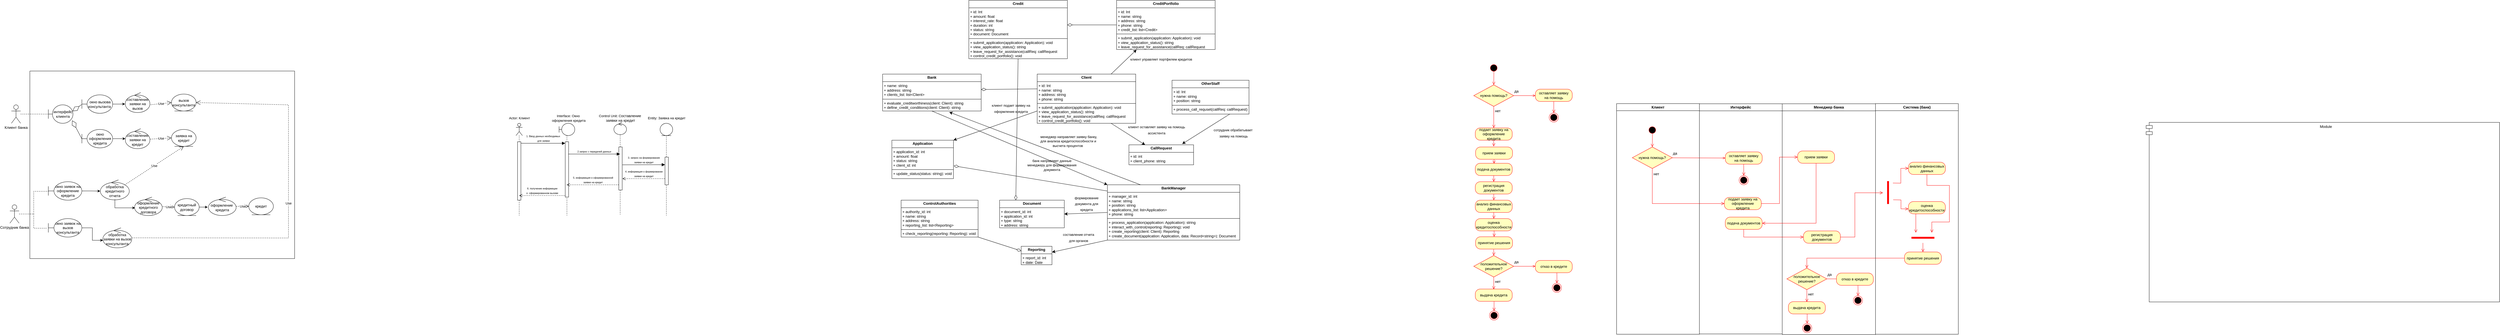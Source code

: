 <mxfile version="24.5.2" type="github">
  <diagram name="Страница — 1" id="e-6qt5zOmuHjVq2N8JB4">
    <mxGraphModel dx="1434" dy="1993" grid="0" gridSize="10" guides="1" tooltips="1" connect="1" arrows="1" fold="1" page="1" pageScale="1" pageWidth="827" pageHeight="1169" math="0" shadow="0">
      <root>
        <mxCell id="0" />
        <mxCell id="1" parent="0" />
        <mxCell id="MA05RyKYBN23lNn1xLHW-2" value="" style="swimlane;startSize=0;" parent="1" vertex="1">
          <mxGeometry x="130" y="90" width="860" height="610" as="geometry" />
        </mxCell>
        <mxCell id="MA05RyKYBN23lNn1xLHW-9" value="интерфейс клиента" style="shape=umlBoundary;whiteSpace=wrap;html=1;" parent="MA05RyKYBN23lNn1xLHW-2" vertex="1">
          <mxGeometry x="60" y="110" width="80" height="60" as="geometry" />
        </mxCell>
        <mxCell id="MA05RyKYBN23lNn1xLHW-12" value="окно оформления кредита" style="shape=umlBoundary;whiteSpace=wrap;html=1;" parent="MA05RyKYBN23lNn1xLHW-2" vertex="1">
          <mxGeometry x="169" y="190" width="100" height="60" as="geometry" />
        </mxCell>
        <mxCell id="MA05RyKYBN23lNn1xLHW-13" value="окно вызова консультанта&amp;nbsp;" style="shape=umlBoundary;whiteSpace=wrap;html=1;" parent="MA05RyKYBN23lNn1xLHW-2" vertex="1">
          <mxGeometry x="169" y="77.5" width="100" height="60" as="geometry" />
        </mxCell>
        <mxCell id="MA05RyKYBN23lNn1xLHW-14" value="составление заявки на вызов" style="ellipse;shape=umlControl;whiteSpace=wrap;html=1;" parent="MA05RyKYBN23lNn1xLHW-2" vertex="1">
          <mxGeometry x="310" y="70" width="80" height="65" as="geometry" />
        </mxCell>
        <mxCell id="MA05RyKYBN23lNn1xLHW-16" value="вызов консультанта" style="ellipse;shape=umlEntity;whiteSpace=wrap;html=1;" parent="MA05RyKYBN23lNn1xLHW-2" vertex="1">
          <mxGeometry x="460" y="75" width="80" height="55" as="geometry" />
        </mxCell>
        <mxCell id="MA05RyKYBN23lNn1xLHW-18" value="составление заявки на кредит" style="ellipse;shape=umlControl;whiteSpace=wrap;html=1;" parent="MA05RyKYBN23lNn1xLHW-2" vertex="1">
          <mxGeometry x="310" y="187.5" width="80" height="65" as="geometry" />
        </mxCell>
        <mxCell id="MA05RyKYBN23lNn1xLHW-19" value="заявка на кредит" style="ellipse;shape=umlEntity;whiteSpace=wrap;html=1;" parent="MA05RyKYBN23lNn1xLHW-2" vertex="1">
          <mxGeometry x="460" y="190" width="80" height="55" as="geometry" />
        </mxCell>
        <mxCell id="MA05RyKYBN23lNn1xLHW-20" value="окно заявок на оформление кредита" style="shape=umlBoundary;whiteSpace=wrap;html=1;" parent="MA05RyKYBN23lNn1xLHW-2" vertex="1">
          <mxGeometry x="60" y="360" width="109" height="60" as="geometry" />
        </mxCell>
        <mxCell id="MA05RyKYBN23lNn1xLHW-21" value="окно заявок на вызов консультанта" style="shape=umlBoundary;whiteSpace=wrap;html=1;" parent="MA05RyKYBN23lNn1xLHW-2" vertex="1">
          <mxGeometry x="60" y="480" width="109" height="60" as="geometry" />
        </mxCell>
        <mxCell id="MA05RyKYBN23lNn1xLHW-23" value="обработка кредитного отчета" style="ellipse;shape=umlControl;whiteSpace=wrap;html=1;" parent="MA05RyKYBN23lNn1xLHW-2" vertex="1">
          <mxGeometry x="229" y="354" width="94" height="65" as="geometry" />
        </mxCell>
        <mxCell id="MA05RyKYBN23lNn1xLHW-24" value="Use" style="endArrow=open;endSize=12;dashed=1;html=1;rounded=0;entryX=0.5;entryY=1;entryDx=0;entryDy=0;exitX=0.839;exitY=0.254;exitDx=0;exitDy=0;exitPerimeter=0;" parent="MA05RyKYBN23lNn1xLHW-2" source="MA05RyKYBN23lNn1xLHW-23" target="MA05RyKYBN23lNn1xLHW-19" edge="1">
          <mxGeometry width="160" relative="1" as="geometry">
            <mxPoint x="180" y="320" as="sourcePoint" />
            <mxPoint x="340" y="320" as="targetPoint" />
          </mxGeometry>
        </mxCell>
        <mxCell id="MA05RyKYBN23lNn1xLHW-25" value="Use" style="endArrow=open;endSize=12;dashed=1;html=1;rounded=0;entryX=0;entryY=0.5;entryDx=0;entryDy=0;exitX=1.017;exitY=0.523;exitDx=0;exitDy=0;exitPerimeter=0;" parent="MA05RyKYBN23lNn1xLHW-2" source="MA05RyKYBN23lNn1xLHW-18" target="MA05RyKYBN23lNn1xLHW-19" edge="1">
          <mxGeometry width="160" relative="1" as="geometry">
            <mxPoint x="318" y="381" as="sourcePoint" />
            <mxPoint x="510" y="255" as="targetPoint" />
          </mxGeometry>
        </mxCell>
        <mxCell id="MA05RyKYBN23lNn1xLHW-26" value="оформление кредитного договора" style="ellipse;shape=umlControl;whiteSpace=wrap;html=1;" parent="MA05RyKYBN23lNn1xLHW-2" vertex="1">
          <mxGeometry x="340" y="410" width="90" height="60" as="geometry" />
        </mxCell>
        <mxCell id="MA05RyKYBN23lNn1xLHW-27" style="edgeStyle=orthogonalEdgeStyle;rounded=0;orthogonalLoop=1;jettySize=auto;html=1;entryX=0.019;entryY=0.583;entryDx=0;entryDy=0;entryPerimeter=0;exitX=0.502;exitY=0.975;exitDx=0;exitDy=0;exitPerimeter=0;" parent="MA05RyKYBN23lNn1xLHW-2" source="MA05RyKYBN23lNn1xLHW-23" target="MA05RyKYBN23lNn1xLHW-26" edge="1">
          <mxGeometry relative="1" as="geometry">
            <Array as="points">
              <mxPoint x="276" y="445" />
            </Array>
          </mxGeometry>
        </mxCell>
        <mxCell id="MA05RyKYBN23lNn1xLHW-28" value="кредитный&lt;div&gt;договор&lt;/div&gt;" style="ellipse;shape=umlEntity;whiteSpace=wrap;html=1;" parent="MA05RyKYBN23lNn1xLHW-2" vertex="1">
          <mxGeometry x="470" y="415" width="80" height="55" as="geometry" />
        </mxCell>
        <mxCell id="MA05RyKYBN23lNn1xLHW-30" value="Use" style="endArrow=open;endSize=12;dashed=1;html=1;rounded=0;entryX=0;entryY=0.5;entryDx=0;entryDy=0;exitX=1.015;exitY=0.514;exitDx=0;exitDy=0;exitPerimeter=0;" parent="MA05RyKYBN23lNn1xLHW-2" source="MA05RyKYBN23lNn1xLHW-26" target="MA05RyKYBN23lNn1xLHW-28" edge="1">
          <mxGeometry width="160" relative="1" as="geometry">
            <mxPoint x="318" y="381" as="sourcePoint" />
            <mxPoint x="510" y="255" as="targetPoint" />
          </mxGeometry>
        </mxCell>
        <mxCell id="MA05RyKYBN23lNn1xLHW-31" value="оформление&amp;nbsp; кредита" style="ellipse;shape=umlControl;whiteSpace=wrap;html=1;" parent="MA05RyKYBN23lNn1xLHW-2" vertex="1">
          <mxGeometry x="580" y="410" width="90" height="60" as="geometry" />
        </mxCell>
        <mxCell id="MA05RyKYBN23lNn1xLHW-32" style="edgeStyle=orthogonalEdgeStyle;rounded=0;orthogonalLoop=1;jettySize=auto;html=1;entryX=-0.027;entryY=0.548;entryDx=0;entryDy=0;entryPerimeter=0;" parent="MA05RyKYBN23lNn1xLHW-2" source="MA05RyKYBN23lNn1xLHW-28" target="MA05RyKYBN23lNn1xLHW-31" edge="1">
          <mxGeometry relative="1" as="geometry" />
        </mxCell>
        <mxCell id="MA05RyKYBN23lNn1xLHW-33" value="кредит" style="ellipse;shape=umlEntity;whiteSpace=wrap;html=1;" parent="MA05RyKYBN23lNn1xLHW-2" vertex="1">
          <mxGeometry x="711" y="412.5" width="80" height="55" as="geometry" />
        </mxCell>
        <mxCell id="MA05RyKYBN23lNn1xLHW-35" value="обработка&lt;div&gt;заявки на вызов консультанта&lt;/div&gt;" style="ellipse;shape=umlControl;whiteSpace=wrap;html=1;" parent="MA05RyKYBN23lNn1xLHW-2" vertex="1">
          <mxGeometry x="237" y="510" width="94" height="65" as="geometry" />
        </mxCell>
        <mxCell id="MA05RyKYBN23lNn1xLHW-36" value="Use" style="endArrow=open;endSize=12;dashed=1;html=1;rounded=0;exitX=1.017;exitY=0.5;exitDx=0;exitDy=0;exitPerimeter=0;entryX=1;entryY=0.5;entryDx=0;entryDy=0;" parent="MA05RyKYBN23lNn1xLHW-2" source="MA05RyKYBN23lNn1xLHW-35" target="MA05RyKYBN23lNn1xLHW-16" edge="1">
          <mxGeometry width="160" relative="1" as="geometry">
            <mxPoint x="318" y="381" as="sourcePoint" />
            <mxPoint x="510" y="255" as="targetPoint" />
            <Array as="points">
              <mxPoint x="840" y="543" />
              <mxPoint x="840" y="110" />
            </Array>
          </mxGeometry>
        </mxCell>
        <mxCell id="MA05RyKYBN23lNn1xLHW-37" value="Use" style="endArrow=open;endSize=12;dashed=1;html=1;rounded=0;entryX=0;entryY=0.5;entryDx=0;entryDy=0;exitX=1.03;exitY=0.609;exitDx=0;exitDy=0;exitPerimeter=0;" parent="MA05RyKYBN23lNn1xLHW-2" source="MA05RyKYBN23lNn1xLHW-14" target="MA05RyKYBN23lNn1xLHW-16" edge="1">
          <mxGeometry width="160" relative="1" as="geometry">
            <mxPoint x="401" y="231" as="sourcePoint" />
            <mxPoint x="470" y="228" as="targetPoint" />
          </mxGeometry>
        </mxCell>
        <mxCell id="MA05RyKYBN23lNn1xLHW-38" style="edgeStyle=orthogonalEdgeStyle;rounded=0;orthogonalLoop=1;jettySize=auto;html=1;entryX=-0.009;entryY=0.574;entryDx=0;entryDy=0;entryPerimeter=0;" parent="MA05RyKYBN23lNn1xLHW-2" source="MA05RyKYBN23lNn1xLHW-13" target="MA05RyKYBN23lNn1xLHW-14" edge="1">
          <mxGeometry relative="1" as="geometry" />
        </mxCell>
        <mxCell id="MA05RyKYBN23lNn1xLHW-39" style="edgeStyle=orthogonalEdgeStyle;rounded=0;orthogonalLoop=1;jettySize=auto;html=1;" parent="MA05RyKYBN23lNn1xLHW-2" source="MA05RyKYBN23lNn1xLHW-12" edge="1">
          <mxGeometry relative="1" as="geometry">
            <mxPoint x="310" y="220" as="targetPoint" />
          </mxGeometry>
        </mxCell>
        <mxCell id="MA05RyKYBN23lNn1xLHW-40" style="edgeStyle=orthogonalEdgeStyle;rounded=0;orthogonalLoop=1;jettySize=auto;html=1;entryX=-0.004;entryY=0.561;entryDx=0;entryDy=0;entryPerimeter=0;" parent="MA05RyKYBN23lNn1xLHW-2" source="MA05RyKYBN23lNn1xLHW-20" target="MA05RyKYBN23lNn1xLHW-23" edge="1">
          <mxGeometry relative="1" as="geometry" />
        </mxCell>
        <mxCell id="MA05RyKYBN23lNn1xLHW-41" style="edgeStyle=orthogonalEdgeStyle;rounded=0;orthogonalLoop=1;jettySize=auto;html=1;entryX=0.006;entryY=0.623;entryDx=0;entryDy=0;entryPerimeter=0;" parent="MA05RyKYBN23lNn1xLHW-2" source="MA05RyKYBN23lNn1xLHW-21" target="MA05RyKYBN23lNn1xLHW-35" edge="1">
          <mxGeometry relative="1" as="geometry" />
        </mxCell>
        <mxCell id="MA05RyKYBN23lNn1xLHW-44" value="" style="endArrow=diamondThin;endFill=0;endSize=24;html=1;rounded=0;entryX=0.987;entryY=0.341;entryDx=0;entryDy=0;entryPerimeter=0;exitX=-0.011;exitY=0.527;exitDx=0;exitDy=0;exitPerimeter=0;" parent="MA05RyKYBN23lNn1xLHW-2" source="MA05RyKYBN23lNn1xLHW-13" target="MA05RyKYBN23lNn1xLHW-9" edge="1">
          <mxGeometry width="160" relative="1" as="geometry">
            <mxPoint x="220" y="280" as="sourcePoint" />
            <mxPoint x="380" y="280" as="targetPoint" />
          </mxGeometry>
        </mxCell>
        <mxCell id="MA05RyKYBN23lNn1xLHW-45" value="" style="endArrow=diamondThin;endFill=0;endSize=24;html=1;rounded=0;entryX=0.969;entryY=0.847;entryDx=0;entryDy=0;entryPerimeter=0;exitX=-0.004;exitY=0.502;exitDx=0;exitDy=0;exitPerimeter=0;" parent="MA05RyKYBN23lNn1xLHW-2" source="MA05RyKYBN23lNn1xLHW-12" target="MA05RyKYBN23lNn1xLHW-9" edge="1">
          <mxGeometry width="160" relative="1" as="geometry">
            <mxPoint x="220" y="280" as="sourcePoint" />
            <mxPoint x="380" y="280" as="targetPoint" />
          </mxGeometry>
        </mxCell>
        <mxCell id="MA05RyKYBN23lNn1xLHW-3" value="Клиент банка" style="shape=umlActor;verticalLabelPosition=bottom;verticalAlign=top;html=1;outlineConnect=0;" parent="1" vertex="1">
          <mxGeometry x="70" y="200" width="30" height="60" as="geometry" />
        </mxCell>
        <mxCell id="MA05RyKYBN23lNn1xLHW-4" value="Сотрудник банка" style="shape=umlActor;verticalLabelPosition=bottom;verticalAlign=top;html=1;outlineConnect=0;" parent="1" vertex="1">
          <mxGeometry x="65" y="525" width="30" height="60" as="geometry" />
        </mxCell>
        <mxCell id="MA05RyKYBN23lNn1xLHW-11" style="edgeStyle=orthogonalEdgeStyle;rounded=0;orthogonalLoop=1;jettySize=auto;html=1;entryX=0.03;entryY=0.502;entryDx=0;entryDy=0;entryPerimeter=0;dashed=1;endArrow=none;endFill=0;" parent="1" source="MA05RyKYBN23lNn1xLHW-3" target="MA05RyKYBN23lNn1xLHW-9" edge="1">
          <mxGeometry relative="1" as="geometry" />
        </mxCell>
        <mxCell id="MA05RyKYBN23lNn1xLHW-34" value="Use" style="endArrow=open;endSize=12;dashed=1;html=1;rounded=0;entryX=0;entryY=0.5;entryDx=0;entryDy=0;" parent="1" target="MA05RyKYBN23lNn1xLHW-33" edge="1">
          <mxGeometry width="160" relative="1" as="geometry">
            <mxPoint x="800" y="530" as="sourcePoint" />
            <mxPoint x="610" y="543" as="targetPoint" />
          </mxGeometry>
        </mxCell>
        <mxCell id="MA05RyKYBN23lNn1xLHW-43" style="edgeStyle=orthogonalEdgeStyle;rounded=0;orthogonalLoop=1;jettySize=auto;html=1;entryX=-0.029;entryY=0.52;entryDx=0;entryDy=0;entryPerimeter=0;dashed=1;endArrow=none;endFill=0;" parent="1" source="MA05RyKYBN23lNn1xLHW-4" target="MA05RyKYBN23lNn1xLHW-21" edge="1">
          <mxGeometry relative="1" as="geometry">
            <mxPoint x="108" y="550" as="sourcePoint" />
            <mxPoint x="200" y="550" as="targetPoint" />
          </mxGeometry>
        </mxCell>
        <mxCell id="MA05RyKYBN23lNn1xLHW-42" style="edgeStyle=orthogonalEdgeStyle;rounded=0;orthogonalLoop=1;jettySize=auto;html=1;entryX=0.009;entryY=0.52;entryDx=0;entryDy=0;entryPerimeter=0;dashed=1;endArrow=none;endFill=0;" parent="1" source="MA05RyKYBN23lNn1xLHW-4" target="MA05RyKYBN23lNn1xLHW-20" edge="1">
          <mxGeometry relative="1" as="geometry">
            <mxPoint x="98" y="540" as="sourcePoint" />
            <mxPoint x="190" y="540" as="targetPoint" />
          </mxGeometry>
        </mxCell>
        <mxCell id="S6wP4L2hM6dd7UkBIjbo-1" value="" style="shape=umlLifeline;perimeter=lifelinePerimeter;whiteSpace=wrap;html=1;container=1;dropTarget=0;collapsible=0;recursiveResize=0;outlineConnect=0;portConstraint=eastwest;newEdgeStyle={&quot;curved&quot;:0,&quot;rounded&quot;:0};participant=umlActor;" vertex="1" parent="1">
          <mxGeometry x="1709" y="260" width="21" height="300" as="geometry" />
        </mxCell>
        <mxCell id="S6wP4L2hM6dd7UkBIjbo-20" value="" style="html=1;points=[[0,0,0,0,5],[0,1,0,0,-5],[1,0,0,0,5],[1,1,0,0,-5]];perimeter=orthogonalPerimeter;outlineConnect=0;targetShapes=umlLifeline;portConstraint=eastwest;newEdgeStyle={&quot;curved&quot;:0,&quot;rounded&quot;:0};" vertex="1" parent="S6wP4L2hM6dd7UkBIjbo-1">
          <mxGeometry x="5" y="60" width="11" height="190" as="geometry" />
        </mxCell>
        <mxCell id="S6wP4L2hM6dd7UkBIjbo-4" value="" style="shape=umlLifeline;perimeter=lifelinePerimeter;whiteSpace=wrap;html=1;container=1;dropTarget=0;collapsible=0;recursiveResize=0;outlineConnect=0;portConstraint=eastwest;newEdgeStyle={&quot;curved&quot;:0,&quot;rounded&quot;:0};participant=umlBoundary;" vertex="1" parent="1">
          <mxGeometry x="1849" y="260" width="51" height="300" as="geometry" />
        </mxCell>
        <mxCell id="S6wP4L2hM6dd7UkBIjbo-17" value="" style="html=1;points=[[0,0,0,0,5],[0,1,0,0,-5],[1,0,0,0,5],[1,1,0,0,-5]];perimeter=orthogonalPerimeter;outlineConnect=0;targetShapes=umlLifeline;portConstraint=eastwest;newEdgeStyle={&quot;curved&quot;:0,&quot;rounded&quot;:0};" vertex="1" parent="S6wP4L2hM6dd7UkBIjbo-4">
          <mxGeometry x="20" y="60" width="11" height="180" as="geometry" />
        </mxCell>
        <mxCell id="S6wP4L2hM6dd7UkBIjbo-6" value="&lt;span style=&quot;font-weight: normal;&quot;&gt;&lt;font style=&quot;font-size: 11px;&quot;&gt;Interface: Окно&amp;nbsp;&lt;/font&gt;&lt;/span&gt;&lt;div&gt;&lt;span style=&quot;font-weight: normal;&quot;&gt;&lt;font style=&quot;font-size: 11px;&quot;&gt;оформления кредита&lt;/font&gt;&lt;/span&gt;&lt;/div&gt;" style="text;align=center;fontStyle=1;verticalAlign=middle;spacingLeft=3;spacingRight=3;strokeColor=none;rotatable=0;points=[[0,0.5],[1,0.5]];portConstraint=eastwest;html=1;" vertex="1" parent="1">
          <mxGeometry x="1839" y="230" width="81" height="26" as="geometry" />
        </mxCell>
        <mxCell id="S6wP4L2hM6dd7UkBIjbo-7" value="&lt;span style=&quot;font-size: 11px; font-weight: 400;&quot;&gt;Actor: Клиент&lt;/span&gt;" style="text;align=center;fontStyle=1;verticalAlign=middle;spacingLeft=3;spacingRight=3;strokeColor=none;rotatable=0;points=[[0,0.5],[1,0.5]];portConstraint=eastwest;html=1;" vertex="1" parent="1">
          <mxGeometry x="1679" y="230" width="81" height="26" as="geometry" />
        </mxCell>
        <mxCell id="S6wP4L2hM6dd7UkBIjbo-10" value="&lt;span style=&quot;font-weight: normal;&quot;&gt;&lt;font style=&quot;font-size: 11px;&quot;&gt;Control Unit: C&lt;/font&gt;&lt;/span&gt;&lt;span style=&quot;font-weight: 400; text-wrap: wrap;&quot;&gt;оставление&amp;nbsp;&lt;/span&gt;&lt;div&gt;&lt;span style=&quot;font-weight: 400; text-wrap: wrap;&quot;&gt;заявки на кредит&lt;/span&gt;&lt;/div&gt;" style="text;align=center;fontStyle=1;verticalAlign=middle;spacingLeft=3;spacingRight=3;strokeColor=none;rotatable=0;points=[[0,0.5],[1,0.5]];portConstraint=eastwest;html=1;" vertex="1" parent="1">
          <mxGeometry x="2007" y="230" width="81" height="26" as="geometry" />
        </mxCell>
        <mxCell id="S6wP4L2hM6dd7UkBIjbo-11" value="" style="shape=umlLifeline;perimeter=lifelinePerimeter;whiteSpace=wrap;html=1;container=1;dropTarget=0;collapsible=0;recursiveResize=0;outlineConnect=0;portConstraint=eastwest;newEdgeStyle={&quot;curved&quot;:0,&quot;rounded&quot;:0};participant=umlControl;" vertex="1" parent="1">
          <mxGeometry x="2027" y="257" width="41" height="300" as="geometry" />
        </mxCell>
        <mxCell id="S6wP4L2hM6dd7UkBIjbo-26" value="" style="html=1;points=[[0,0,0,0,5],[0,1,0,0,-5],[1,0,0,0,5],[1,1,0,0,-5]];perimeter=orthogonalPerimeter;outlineConnect=0;targetShapes=umlLifeline;portConstraint=eastwest;newEdgeStyle={&quot;curved&quot;:0,&quot;rounded&quot;:0};" vertex="1" parent="S6wP4L2hM6dd7UkBIjbo-11">
          <mxGeometry x="16" y="80" width="11" height="140" as="geometry" />
        </mxCell>
        <mxCell id="S6wP4L2hM6dd7UkBIjbo-14" value="&lt;span style=&quot;font-weight: normal;&quot;&gt;&lt;font style=&quot;font-size: 11px;&quot;&gt;Entity: Заявка на кредит&lt;/font&gt;&lt;/span&gt;" style="text;align=center;fontStyle=1;verticalAlign=middle;spacingLeft=3;spacingRight=3;strokeColor=none;rotatable=0;points=[[0,0.5],[1,0.5]];portConstraint=eastwest;html=1;" vertex="1" parent="1">
          <mxGeometry x="2157" y="230" width="81" height="26" as="geometry" />
        </mxCell>
        <mxCell id="S6wP4L2hM6dd7UkBIjbo-16" value="" style="shape=umlLifeline;perimeter=lifelinePerimeter;whiteSpace=wrap;html=1;container=1;dropTarget=0;collapsible=0;recursiveResize=0;outlineConnect=0;portConstraint=eastwest;newEdgeStyle={&quot;curved&quot;:0,&quot;rounded&quot;:0};participant=umlEntity;" vertex="1" parent="1">
          <mxGeometry x="2177" y="260" width="41" height="300" as="geometry" />
        </mxCell>
        <mxCell id="S6wP4L2hM6dd7UkBIjbo-29" value="" style="html=1;points=[[0,0,0,0,5],[0,1,0,0,-5],[1,0,0,0,5],[1,1,0,0,-5]];perimeter=orthogonalPerimeter;outlineConnect=0;targetShapes=umlLifeline;portConstraint=eastwest;newEdgeStyle={&quot;curved&quot;:0,&quot;rounded&quot;:0};" vertex="1" parent="S6wP4L2hM6dd7UkBIjbo-16">
          <mxGeometry x="16" y="110" width="11" height="90" as="geometry" />
        </mxCell>
        <mxCell id="S6wP4L2hM6dd7UkBIjbo-18" value="&lt;font style=&quot;font-size: 8px;&quot;&gt;1. Ввод данных необходимых&lt;/font&gt;&lt;div&gt;&lt;font style=&quot;font-size: 8px;&quot;&gt;&amp;nbsp;для заявки&lt;/font&gt;&lt;/div&gt;" style="html=1;verticalAlign=bottom;endArrow=block;curved=0;rounded=0;entryX=0;entryY=0;entryDx=0;entryDy=5;fontSize=12;startSize=8;endSize=8;exitX=1;exitY=0;exitDx=0;exitDy=5;exitPerimeter=0;" edge="1" target="S6wP4L2hM6dd7UkBIjbo-17" parent="1" source="S6wP4L2hM6dd7UkBIjbo-20">
          <mxGeometry relative="1" as="geometry">
            <mxPoint x="1745" y="325" as="sourcePoint" />
          </mxGeometry>
        </mxCell>
        <mxCell id="S6wP4L2hM6dd7UkBIjbo-19" value="&lt;font style=&quot;font-size: 8px;&quot;&gt;6. получение информации&lt;/font&gt;&lt;div&gt;&lt;font style=&quot;font-size: 8px;&quot;&gt;о&amp;nbsp; сформированном&amp;nbsp;&lt;/font&gt;&lt;span style=&quot;font-size: 8px;&quot;&gt;вызове&lt;/span&gt;&lt;/div&gt;" style="html=1;verticalAlign=bottom;endArrow=open;dashed=1;endSize=8;curved=0;rounded=0;exitX=0;exitY=1;exitDx=0;exitDy=-5;fontSize=12;" edge="1" source="S6wP4L2hM6dd7UkBIjbo-17" parent="1" target="S6wP4L2hM6dd7UkBIjbo-1">
          <mxGeometry relative="1" as="geometry">
            <mxPoint x="1745" y="395" as="targetPoint" />
          </mxGeometry>
        </mxCell>
        <mxCell id="S6wP4L2hM6dd7UkBIjbo-27" value="&lt;font style=&quot;font-size: 8px;&quot;&gt;2.запрос с передачей данных&lt;/font&gt;" style="html=1;verticalAlign=bottom;endArrow=block;curved=0;rounded=0;fontSize=12;startSize=8;endSize=8;" edge="1" parent="1" target="S6wP4L2hM6dd7UkBIjbo-11">
          <mxGeometry relative="1" as="geometry">
            <mxPoint x="1879" y="360" as="sourcePoint" />
            <mxPoint x="1998.5" y="360" as="targetPoint" />
          </mxGeometry>
        </mxCell>
        <mxCell id="S6wP4L2hM6dd7UkBIjbo-28" value="&lt;font style=&quot;font-size: 8px;&quot;&gt;5. информация о сформированной&lt;/font&gt;&lt;div&gt;&lt;font style=&quot;font-size: 8px;&quot;&gt;заявке на кредит&lt;/font&gt;&lt;/div&gt;" style="html=1;verticalAlign=bottom;endArrow=open;dashed=1;endSize=8;curved=0;rounded=0;exitX=0;exitY=1;exitDx=0;exitDy=-5;fontSize=12;" edge="1" parent="1">
          <mxGeometry relative="1" as="geometry">
            <mxPoint x="1873.786" y="460" as="targetPoint" />
            <mxPoint x="2043.0" y="460" as="sourcePoint" />
          </mxGeometry>
        </mxCell>
        <mxCell id="S6wP4L2hM6dd7UkBIjbo-30" value="&lt;font style=&quot;font-size: 8px;&quot;&gt;3. запрос на формирование&lt;/font&gt;&lt;div&gt;&lt;font style=&quot;font-size: 8px;&quot;&gt;заявки на кредит&lt;/font&gt;&lt;/div&gt;" style="html=1;verticalAlign=bottom;endArrow=block;curved=0;rounded=0;fontSize=12;startSize=8;endSize=8;" edge="1" parent="1">
          <mxGeometry relative="1" as="geometry">
            <mxPoint x="2055" y="395" as="sourcePoint" />
            <mxPoint x="2193.0" y="394.64" as="targetPoint" />
          </mxGeometry>
        </mxCell>
        <mxCell id="S6wP4L2hM6dd7UkBIjbo-31" value="&lt;font style=&quot;font-size: 8px;&quot;&gt;4. информация о формировании&lt;/font&gt;&lt;div&gt;&lt;span style=&quot;font-size: 8px;&quot;&gt;заявки на кредит&lt;/span&gt;&lt;/div&gt;" style="html=1;verticalAlign=bottom;endArrow=open;dashed=1;endSize=8;curved=0;rounded=0;exitX=0;exitY=1;exitDx=0;exitDy=-5;fontSize=12;" edge="1" parent="1">
          <mxGeometry relative="1" as="geometry">
            <mxPoint x="2055" y="440" as="targetPoint" />
            <mxPoint x="2193.0" y="440" as="sourcePoint" />
          </mxGeometry>
        </mxCell>
        <mxCell id="S6wP4L2hM6dd7UkBIjbo-50" style="edgeStyle=none;curved=1;rounded=0;orthogonalLoop=1;jettySize=auto;html=1;exitX=0.75;exitY=1;exitDx=0;exitDy=0;entryX=0.25;entryY=0;entryDx=0;entryDy=0;fontSize=12;startSize=8;endSize=8;" edge="1" parent="1" source="S6wP4L2hM6dd7UkBIjbo-33" target="S6wP4L2hM6dd7UkBIjbo-41">
          <mxGeometry relative="1" as="geometry" />
        </mxCell>
        <mxCell id="S6wP4L2hM6dd7UkBIjbo-58" style="edgeStyle=none;curved=1;rounded=0;orthogonalLoop=1;jettySize=auto;html=1;exitX=0;exitY=0.75;exitDx=0;exitDy=0;entryX=1;entryY=0;entryDx=0;entryDy=0;fontSize=12;startSize=8;endSize=8;" edge="1" parent="1" source="S6wP4L2hM6dd7UkBIjbo-33" target="S6wP4L2hM6dd7UkBIjbo-34">
          <mxGeometry relative="1" as="geometry" />
        </mxCell>
        <mxCell id="S6wP4L2hM6dd7UkBIjbo-33" value="&lt;p style=&quot;margin:0px;margin-top:4px;text-align:center;&quot;&gt;&lt;b&gt;Client&lt;/b&gt;&lt;/p&gt;&lt;hr size=&quot;1&quot; style=&quot;border-style:solid;&quot;&gt;&lt;p style=&quot;margin:0px;margin-left:4px;&quot;&gt;+ id: Int&lt;/p&gt;&lt;p style=&quot;margin:0px;margin-left:4px;&quot;&gt;+ name: string&lt;/p&gt;&lt;p style=&quot;margin:0px;margin-left:4px;&quot;&gt;+ address: string&lt;/p&gt;&lt;p style=&quot;margin:0px;margin-left:4px;&quot;&gt;+ phone: string&lt;/p&gt;&lt;hr size=&quot;1&quot; style=&quot;border-style:solid;&quot;&gt;&lt;p style=&quot;margin:0px;margin-left:4px;&quot;&gt;+ submit_application(application: Application): void&lt;/p&gt;&lt;p style=&quot;margin:0px;margin-left:4px;&quot;&gt;+&amp;nbsp;view_application_status(): string&lt;/p&gt;&lt;p style=&quot;margin:0px;margin-left:4px;&quot;&gt;+&amp;nbsp;leave_request_for_assistance(callReq: callRequest&lt;/p&gt;&lt;p style=&quot;margin:0px;margin-left:4px;&quot;&gt;+&amp;nbsp;control_credit_portfolio(): void&lt;/p&gt;" style="verticalAlign=top;align=left;overflow=fill;html=1;whiteSpace=wrap;" vertex="1" parent="1">
          <mxGeometry x="3402" y="100" width="320" height="160" as="geometry" />
        </mxCell>
        <mxCell id="S6wP4L2hM6dd7UkBIjbo-34" value="&lt;p style=&quot;margin:0px;margin-top:4px;text-align:center;&quot;&gt;&lt;b&gt;Application&lt;/b&gt;&lt;/p&gt;&lt;hr size=&quot;1&quot; style=&quot;border-style:solid;&quot;&gt;&lt;p style=&quot;margin:0px;margin-left:4px;&quot;&gt;+ application_id: int&lt;/p&gt;&lt;p style=&quot;margin:0px;margin-left:4px;&quot;&gt;+ amount: float&lt;/p&gt;&lt;p style=&quot;margin:0px;margin-left:4px;&quot;&gt;+ status: string&lt;/p&gt;&lt;p style=&quot;margin:0px;margin-left:4px;&quot;&gt;+ client_id: int&lt;/p&gt;&lt;hr size=&quot;1&quot; style=&quot;border-style:solid;&quot;&gt;&lt;p style=&quot;margin:0px;margin-left:4px;&quot;&gt;&lt;span style=&quot;background-color: initial;&quot;&gt;+&amp;nbsp;update_status(status: string): void&lt;/span&gt;&lt;br&gt;&lt;/p&gt;" style="verticalAlign=top;align=left;overflow=fill;html=1;whiteSpace=wrap;" vertex="1" parent="1">
          <mxGeometry x="2930" y="315" width="200" height="125" as="geometry" />
        </mxCell>
        <mxCell id="S6wP4L2hM6dd7UkBIjbo-63" style="edgeStyle=none;curved=1;rounded=0;orthogonalLoop=1;jettySize=auto;html=1;exitX=0;exitY=0.5;exitDx=0;exitDy=0;entryX=1;entryY=0.5;entryDx=0;entryDy=0;fontSize=12;startSize=8;endSize=8;" edge="1" parent="1" source="S6wP4L2hM6dd7UkBIjbo-35" target="S6wP4L2hM6dd7UkBIjbo-45">
          <mxGeometry relative="1" as="geometry" />
        </mxCell>
        <mxCell id="S6wP4L2hM6dd7UkBIjbo-70" style="edgeStyle=none;curved=1;rounded=0;orthogonalLoop=1;jettySize=auto;html=1;exitX=0;exitY=1;exitDx=0;exitDy=0;fontSize=12;startSize=8;endSize=8;" edge="1" parent="1" source="S6wP4L2hM6dd7UkBIjbo-35" target="S6wP4L2hM6dd7UkBIjbo-42">
          <mxGeometry relative="1" as="geometry" />
        </mxCell>
        <mxCell id="S6wP4L2hM6dd7UkBIjbo-35" value="&lt;p style=&quot;margin:0px;margin-top:4px;text-align:center;&quot;&gt;&lt;b&gt;BankManager&lt;/b&gt;&lt;/p&gt;&lt;hr size=&quot;1&quot; style=&quot;border-style:solid;&quot;&gt;&lt;p style=&quot;margin:0px;margin-left:4px;&quot;&gt;+ manager_id: int&lt;/p&gt;&lt;p style=&quot;margin:0px;margin-left:4px;&quot;&gt;+ name: string&lt;/p&gt;&lt;p style=&quot;margin:0px;margin-left:4px;&quot;&gt;+ position: string&lt;/p&gt;&lt;p style=&quot;margin:0px;margin-left:4px;&quot;&gt;+ applications_list: list&amp;lt;Application&amp;gt;&lt;/p&gt;&lt;p style=&quot;margin:0px;margin-left:4px;&quot;&gt;+ phone: string&lt;/p&gt;&lt;hr size=&quot;1&quot; style=&quot;border-style:solid;&quot;&gt;&lt;p style=&quot;margin:0px;margin-left:4px;&quot;&gt;+ process_application(application: Application): string&lt;/p&gt;&lt;p style=&quot;margin:0px;margin-left:4px;&quot;&gt;+&amp;nbsp;interact_with_control(reporting: Reporting): void&lt;/p&gt;&lt;p style=&quot;margin:0px;margin-left:4px;&quot;&gt;+ create_reporting(client: Client): Reporting&lt;/p&gt;&lt;p style=&quot;margin:0px;margin-left:4px;&quot;&gt;+ create_document(application: Application, data: Record&amp;lt;string&amp;gt;): Document&lt;/p&gt;" style="verticalAlign=top;align=left;overflow=fill;html=1;whiteSpace=wrap;" vertex="1" parent="1">
          <mxGeometry x="3630" y="460" width="430" height="180" as="geometry" />
        </mxCell>
        <mxCell id="S6wP4L2hM6dd7UkBIjbo-37" value="&lt;p style=&quot;margin:0px;margin-top:4px;text-align:center;&quot;&gt;&lt;b&gt;ControlAuthorities&lt;/b&gt;&lt;/p&gt;&lt;hr size=&quot;1&quot; style=&quot;border-style:solid;&quot;&gt;&lt;p style=&quot;margin:0px;margin-left:4px;&quot;&gt;+ authority_id: int&lt;/p&gt;&lt;p style=&quot;margin:0px;margin-left:4px;&quot;&gt;+ name: string&lt;/p&gt;&lt;p style=&quot;margin:0px;margin-left:4px;&quot;&gt;+&amp;nbsp;&lt;span style=&quot;background-color: initial;&quot;&gt;address: string&lt;/span&gt;&lt;/p&gt;&lt;p style=&quot;margin:0px;margin-left:4px;&quot;&gt;+ reporting_list: list&amp;lt;Reporting&amp;gt;&lt;/p&gt;&lt;hr size=&quot;1&quot; style=&quot;border-style:solid;&quot;&gt;&lt;p style=&quot;margin:0px;margin-left:4px;&quot;&gt;+ check_reporting(reporting: Reporting): void&lt;/p&gt;&lt;p style=&quot;margin:0px;margin-left:4px;&quot;&gt;&lt;br&gt;&lt;/p&gt;" style="verticalAlign=top;align=left;overflow=fill;html=1;whiteSpace=wrap;" vertex="1" parent="1">
          <mxGeometry x="2960" y="510" width="250" height="120" as="geometry" />
        </mxCell>
        <mxCell id="S6wP4L2hM6dd7UkBIjbo-68" style="edgeStyle=none;curved=1;rounded=0;orthogonalLoop=1;jettySize=auto;html=1;exitX=0.5;exitY=1;exitDx=0;exitDy=0;entryX=0;entryY=0;entryDx=0;entryDy=0;fontSize=12;startSize=8;endSize=8;" edge="1" parent="1" source="S6wP4L2hM6dd7UkBIjbo-39" target="S6wP4L2hM6dd7UkBIjbo-35">
          <mxGeometry relative="1" as="geometry" />
        </mxCell>
        <mxCell id="S6wP4L2hM6dd7UkBIjbo-39" value="&lt;p style=&quot;margin:0px;margin-top:4px;text-align:center;&quot;&gt;&lt;b&gt;Bank&lt;/b&gt;&lt;/p&gt;&lt;hr size=&quot;1&quot; style=&quot;border-style:solid;&quot;&gt;&lt;p style=&quot;margin:0px;margin-left:4px;&quot;&gt;+ name: string&lt;/p&gt;&lt;p style=&quot;margin:0px;margin-left:4px;&quot;&gt;+ address: string&lt;/p&gt;&lt;p style=&quot;margin:0px;margin-left:4px;&quot;&gt;+ clients_list: list&amp;lt;Client&amp;gt;&lt;/p&gt;&lt;hr size=&quot;1&quot; style=&quot;border-style:solid;&quot;&gt;&lt;p style=&quot;margin:0px;margin-left:4px;&quot;&gt;+ evaluate_creditworthiness(client: Client): string&lt;/p&gt;&lt;p style=&quot;margin:0px;margin-left:4px;&quot;&gt;+ define_credit_conditions(client: Client): string&lt;/p&gt;" style="verticalAlign=top;align=left;overflow=fill;html=1;whiteSpace=wrap;" vertex="1" parent="1">
          <mxGeometry x="2900" y="100" width="320" height="120" as="geometry" />
        </mxCell>
        <mxCell id="S6wP4L2hM6dd7UkBIjbo-41" value="&lt;p style=&quot;margin:0px;margin-top:4px;text-align:center;&quot;&gt;&lt;b&gt;CallRequest&lt;/b&gt;&lt;/p&gt;&lt;hr size=&quot;1&quot; style=&quot;border-style:solid;&quot;&gt;&lt;p style=&quot;margin:0px;margin-left:4px;&quot;&gt;+ id: int&lt;/p&gt;&lt;p style=&quot;margin:0px;margin-left:4px;&quot;&gt;+ client_phone: string&lt;/p&gt;" style="verticalAlign=top;align=left;overflow=fill;html=1;whiteSpace=wrap;" vertex="1" parent="1">
          <mxGeometry x="3700" y="330" width="210" height="65" as="geometry" />
        </mxCell>
        <mxCell id="S6wP4L2hM6dd7UkBIjbo-42" value="&lt;p style=&quot;margin:0px;margin-top:4px;text-align:center;&quot;&gt;&lt;b&gt;Reporting&lt;/b&gt;&lt;/p&gt;&lt;hr size=&quot;1&quot; style=&quot;border-style:solid;&quot;&gt;&lt;p style=&quot;margin:0px;margin-left:4px;&quot;&gt;+ report_id: int&lt;/p&gt;&lt;p style=&quot;margin:0px;margin-left:4px;&quot;&gt;+ date: Date&lt;/p&gt;&lt;p style=&quot;margin:0px;margin-left:4px;&quot;&gt;&lt;br&gt;&lt;/p&gt;&lt;p style=&quot;margin:0px;margin-left:4px;&quot;&gt;&lt;br&gt;&lt;/p&gt;" style="verticalAlign=top;align=left;overflow=fill;html=1;whiteSpace=wrap;" vertex="1" parent="1">
          <mxGeometry x="3350" y="660" width="100" height="60" as="geometry" />
        </mxCell>
        <mxCell id="S6wP4L2hM6dd7UkBIjbo-45" value="&lt;p style=&quot;margin:0px;margin-top:4px;text-align:center;&quot;&gt;&lt;b&gt;Document&lt;/b&gt;&lt;/p&gt;&lt;hr size=&quot;1&quot; style=&quot;border-style:solid;&quot;&gt;&lt;p style=&quot;margin:0px;margin-left:4px;&quot;&gt;+ document_id: int&lt;/p&gt;&lt;p style=&quot;margin:0px;margin-left:4px;&quot;&gt;+ application_id: int&lt;/p&gt;&lt;p style=&quot;margin:0px;margin-left:4px;&quot;&gt;+ type: string&lt;/p&gt;&lt;p style=&quot;margin:0px;margin-left:4px;&quot;&gt;+&amp;nbsp;&lt;span style=&quot;background-color: initial;&quot;&gt;address: string&lt;/span&gt;&lt;/p&gt;&lt;p style=&quot;margin:0px;margin-left:4px;&quot;&gt;&lt;br&gt;&lt;/p&gt;&lt;p style=&quot;margin:0px;margin-left:4px;&quot;&gt;&lt;br&gt;&lt;/p&gt;" style="verticalAlign=top;align=left;overflow=fill;html=1;whiteSpace=wrap;" vertex="1" parent="1">
          <mxGeometry x="3280" y="510" width="210" height="90" as="geometry" />
        </mxCell>
        <mxCell id="S6wP4L2hM6dd7UkBIjbo-46" value="&lt;p style=&quot;margin:0px;margin-top:4px;text-align:center;&quot;&gt;&lt;b&gt;OtherStaff&lt;/b&gt;&lt;/p&gt;&lt;hr size=&quot;1&quot; style=&quot;border-style:solid;&quot;&gt;&lt;p style=&quot;margin:0px;margin-left:4px;&quot;&gt;+ id: Int&lt;/p&gt;&lt;p style=&quot;margin:0px;margin-left:4px;&quot;&gt;+ name: string&lt;/p&gt;&lt;p style=&quot;margin:0px;margin-left:4px;&quot;&gt;+ position: string&lt;/p&gt;&lt;hr size=&quot;1&quot; style=&quot;border-style:solid;&quot;&gt;&lt;p style=&quot;margin:0px;margin-left:4px;&quot;&gt;&lt;span style=&quot;background-color: initial;&quot;&gt;+&amp;nbsp;process_call_requset(callReq: callRequest)&lt;/span&gt;&lt;br&gt;&lt;/p&gt;" style="verticalAlign=top;align=left;overflow=fill;html=1;whiteSpace=wrap;" vertex="1" parent="1">
          <mxGeometry x="3840" y="120" width="250" height="110" as="geometry" />
        </mxCell>
        <mxCell id="S6wP4L2hM6dd7UkBIjbo-47" value="&lt;p style=&quot;margin:0px;margin-top:4px;text-align:center;&quot;&gt;&lt;b&gt;CreditPortfolio&lt;/b&gt;&lt;br&gt;&lt;/p&gt;&lt;hr size=&quot;1&quot; style=&quot;border-style:solid;&quot;&gt;&lt;p style=&quot;margin:0px;margin-left:4px;&quot;&gt;+ id: Int&lt;/p&gt;&lt;p style=&quot;margin:0px;margin-left:4px;&quot;&gt;+ name: string&lt;/p&gt;&lt;p style=&quot;margin:0px;margin-left:4px;&quot;&gt;+ address: string&lt;/p&gt;&lt;p style=&quot;margin:0px;margin-left:4px;&quot;&gt;+ phone: string&lt;/p&gt;&lt;p style=&quot;margin:0px;margin-left:4px;&quot;&gt;+ credit_list: list&amp;lt;Credit&amp;gt;&lt;/p&gt;&lt;hr size=&quot;1&quot; style=&quot;border-style:solid;&quot;&gt;&lt;p style=&quot;margin:0px;margin-left:4px;&quot;&gt;+ submit_application(application: Application): void&lt;/p&gt;&lt;p style=&quot;margin:0px;margin-left:4px;&quot;&gt;+&amp;nbsp;view_application_status(): string&lt;/p&gt;&lt;p style=&quot;margin:0px;margin-left:4px;&quot;&gt;+&amp;nbsp;leave_request_for_assistance(callReq: callRequest&lt;/p&gt;" style="verticalAlign=top;align=left;overflow=fill;html=1;whiteSpace=wrap;" vertex="1" parent="1">
          <mxGeometry x="3660" y="-140" width="320" height="160" as="geometry" />
        </mxCell>
        <mxCell id="S6wP4L2hM6dd7UkBIjbo-48" style="edgeStyle=none;curved=1;rounded=0;orthogonalLoop=1;jettySize=auto;html=1;exitX=0.75;exitY=0;exitDx=0;exitDy=0;entryX=0.202;entryY=1.005;entryDx=0;entryDy=0;entryPerimeter=0;fontSize=12;startSize=8;endSize=8;" edge="1" parent="1" source="S6wP4L2hM6dd7UkBIjbo-33" target="S6wP4L2hM6dd7UkBIjbo-47">
          <mxGeometry relative="1" as="geometry" />
        </mxCell>
        <mxCell id="S6wP4L2hM6dd7UkBIjbo-49" value="&lt;span style=&quot;font-size: 11px;&quot;&gt;клиент управляет портфелем кредитов&lt;/span&gt;" style="text;html=1;align=center;verticalAlign=middle;whiteSpace=wrap;rounded=0;fontSize=16;" vertex="1" parent="1">
          <mxGeometry x="3695" y="40" width="220" height="20" as="geometry" />
        </mxCell>
        <mxCell id="S6wP4L2hM6dd7UkBIjbo-51" value="&lt;span style=&quot;font-size: 11px;&quot;&gt;клиент оставляет заявку на помощь ассистента&lt;/span&gt;" style="text;html=1;align=center;verticalAlign=middle;whiteSpace=wrap;rounded=0;fontSize=16;" vertex="1" parent="1">
          <mxGeometry x="3680" y="270" width="220" height="20" as="geometry" />
        </mxCell>
        <mxCell id="S6wP4L2hM6dd7UkBIjbo-52" style="edgeStyle=none;curved=1;rounded=0;orthogonalLoop=1;jettySize=auto;html=1;exitX=0.75;exitY=1;exitDx=0;exitDy=0;entryX=0.824;entryY=-0.045;entryDx=0;entryDy=0;entryPerimeter=0;fontSize=12;startSize=8;endSize=8;" edge="1" parent="1" source="S6wP4L2hM6dd7UkBIjbo-46" target="S6wP4L2hM6dd7UkBIjbo-41">
          <mxGeometry relative="1" as="geometry" />
        </mxCell>
        <mxCell id="S6wP4L2hM6dd7UkBIjbo-53" value="&lt;span style=&quot;font-size: 11px;&quot;&gt;сотрудник обрабатывает&amp;nbsp;&lt;/span&gt;&lt;div&gt;&lt;span style=&quot;font-size: 11px;&quot;&gt;заявку на помощь&lt;/span&gt;&lt;/div&gt;" style="text;html=1;align=center;verticalAlign=middle;whiteSpace=wrap;rounded=0;fontSize=16;" vertex="1" parent="1">
          <mxGeometry x="3930" y="280" width="220" height="20" as="geometry" />
        </mxCell>
        <mxCell id="S6wP4L2hM6dd7UkBIjbo-54" style="edgeStyle=none;curved=1;rounded=0;orthogonalLoop=1;jettySize=auto;html=1;exitX=0.5;exitY=0;exitDx=0;exitDy=0;fontSize=12;startSize=8;endSize=8;" edge="1" parent="1" source="S6wP4L2hM6dd7UkBIjbo-53" target="S6wP4L2hM6dd7UkBIjbo-53">
          <mxGeometry relative="1" as="geometry" />
        </mxCell>
        <mxCell id="S6wP4L2hM6dd7UkBIjbo-56" value="&lt;p style=&quot;margin:0px;margin-top:4px;text-align:center;&quot;&gt;&lt;b&gt;Credit&lt;/b&gt;&lt;/p&gt;&lt;hr size=&quot;1&quot; style=&quot;border-style:solid;&quot;&gt;&lt;p style=&quot;margin:0px;margin-left:4px;&quot;&gt;+ id: Int&lt;/p&gt;&lt;p style=&quot;margin:0px;margin-left:4px;&quot;&gt;+ amount: float&lt;/p&gt;&lt;p style=&quot;margin:0px;margin-left:4px;&quot;&gt;+ interest_rate:&amp;nbsp;&lt;span style=&quot;background-color: initial;&quot;&gt;float&lt;/span&gt;&lt;/p&gt;&lt;p style=&quot;margin:0px;margin-left:4px;&quot;&gt;+ duration:&amp;nbsp;&lt;span style=&quot;background-color: initial;&quot;&gt;int&lt;/span&gt;&lt;/p&gt;&lt;p style=&quot;margin:0px;margin-left:4px;&quot;&gt;&lt;span style=&quot;background-color: initial;&quot;&gt;+&amp;nbsp;&lt;/span&gt;&lt;span style=&quot;background-color: initial;&quot;&gt;status:&amp;nbsp;&lt;/span&gt;&lt;span style=&quot;background-color: initial;&quot;&gt;string&lt;/span&gt;&lt;/p&gt;&lt;p style=&quot;margin:0px;margin-left:4px;&quot;&gt;&lt;span style=&quot;background-color: initial;&quot;&gt;+ document: Document&lt;/span&gt;&lt;/p&gt;&lt;hr size=&quot;1&quot; style=&quot;border-style:solid;&quot;&gt;&lt;p style=&quot;margin:0px;margin-left:4px;&quot;&gt;+ submit_application(application: Application): void&lt;/p&gt;&lt;p style=&quot;margin:0px;margin-left:4px;&quot;&gt;+&amp;nbsp;view_application_status(): string&lt;/p&gt;&lt;p style=&quot;margin:0px;margin-left:4px;&quot;&gt;+&amp;nbsp;leave_request_for_assistance(callReq: callRequest&lt;/p&gt;&lt;p style=&quot;margin:0px;margin-left:4px;&quot;&gt;+&amp;nbsp;control_credit_portfolio(): void&lt;/p&gt;" style="verticalAlign=top;align=left;overflow=fill;html=1;whiteSpace=wrap;" vertex="1" parent="1">
          <mxGeometry x="3180" y="-140" width="320" height="190" as="geometry" />
        </mxCell>
        <mxCell id="S6wP4L2hM6dd7UkBIjbo-57" value="" style="endArrow=none;html=1;endSize=12;startArrow=diamondThin;startSize=14;startFill=0;align=left;verticalAlign=bottom;rounded=0;fontSize=12;exitX=0.999;exitY=0.652;exitDx=0;exitDy=0;exitPerimeter=0;endFill=0;" edge="1" parent="1">
          <mxGeometry x="-1" y="3" relative="1" as="geometry">
            <mxPoint x="3500" y="-60" as="sourcePoint" />
            <mxPoint x="3659" y="-60" as="targetPoint" />
          </mxGeometry>
        </mxCell>
        <mxCell id="S6wP4L2hM6dd7UkBIjbo-59" value="&lt;span style=&quot;font-size: 11px;&quot;&gt;клиент подает заявку на оформление кредита&lt;/span&gt;" style="text;html=1;align=center;verticalAlign=middle;whiteSpace=wrap;rounded=0;fontSize=16;" vertex="1" parent="1">
          <mxGeometry x="3232" y="200" width="170" height="20" as="geometry" />
        </mxCell>
        <mxCell id="S6wP4L2hM6dd7UkBIjbo-61" value="" style="endArrow=none;html=1;endSize=12;startArrow=diamondThin;startSize=14;startFill=0;align=left;verticalAlign=bottom;rounded=0;fontSize=12;exitX=0.999;exitY=0.652;exitDx=0;exitDy=0;exitPerimeter=0;endFill=0;entryX=0;entryY=0.3;entryDx=0;entryDy=0;entryPerimeter=0;" edge="1" parent="1" target="S6wP4L2hM6dd7UkBIjbo-33">
          <mxGeometry x="-1" y="3" relative="1" as="geometry">
            <mxPoint x="3220" y="150" as="sourcePoint" />
            <mxPoint x="3379" y="150" as="targetPoint" />
          </mxGeometry>
        </mxCell>
        <mxCell id="S6wP4L2hM6dd7UkBIjbo-62" value="" style="endArrow=none;html=1;endSize=12;startArrow=diamondThin;startSize=14;startFill=0;align=left;verticalAlign=bottom;rounded=0;fontSize=12;exitX=1.006;exitY=0.667;exitDx=0;exitDy=0;entryX=-0.001;entryY=0.112;entryDx=0;entryDy=0;exitPerimeter=0;endFill=0;entryPerimeter=0;" edge="1" parent="1" source="S6wP4L2hM6dd7UkBIjbo-34" target="S6wP4L2hM6dd7UkBIjbo-35">
          <mxGeometry x="-1" y="3" relative="1" as="geometry">
            <mxPoint x="3490" y="379" as="sourcePoint" />
            <mxPoint x="3640" y="470" as="targetPoint" />
          </mxGeometry>
        </mxCell>
        <mxCell id="S6wP4L2hM6dd7UkBIjbo-64" value="&lt;span style=&quot;font-size: 11px;&quot;&gt;формирование документа для кредита&lt;/span&gt;" style="text;html=1;align=center;verticalAlign=middle;whiteSpace=wrap;rounded=0;fontSize=16;" vertex="1" parent="1">
          <mxGeometry x="3505.5" y="500" width="113" height="40" as="geometry" />
        </mxCell>
        <mxCell id="S6wP4L2hM6dd7UkBIjbo-65" style="edgeStyle=none;curved=1;rounded=0;orthogonalLoop=1;jettySize=auto;html=1;exitX=0.25;exitY=0;exitDx=0;exitDy=0;entryX=0.676;entryY=1.03;entryDx=0;entryDy=0;entryPerimeter=0;fontSize=12;startSize=8;endSize=8;" edge="1" parent="1" source="S6wP4L2hM6dd7UkBIjbo-35" target="S6wP4L2hM6dd7UkBIjbo-39">
          <mxGeometry relative="1" as="geometry" />
        </mxCell>
        <mxCell id="S6wP4L2hM6dd7UkBIjbo-66" value="&lt;div style=&quot;text-align: center;&quot;&gt;&lt;span style=&quot;background-color: initial; font-size: 11px;&quot;&gt;&amp;nbsp;менеджер направляет заявку банку, для анализа кредитоспособности и высчета процентов&amp;nbsp;&lt;/span&gt;&lt;/div&gt;" style="text;whiteSpace=wrap;html=1;" vertex="1" parent="1">
          <mxGeometry x="3402" y="290" width="200" height="55" as="geometry" />
        </mxCell>
        <mxCell id="S6wP4L2hM6dd7UkBIjbo-69" value="&lt;span style=&quot;font-size: 11px;&quot;&gt;банк направляет данные менеджеру для формирования документа&lt;/span&gt;" style="text;whiteSpace=wrap;html=1;align=center;" vertex="1" parent="1">
          <mxGeometry x="3360" y="367.5" width="180" height="55" as="geometry" />
        </mxCell>
        <mxCell id="S6wP4L2hM6dd7UkBIjbo-71" value="&lt;span style=&quot;font-size: 11px;&quot;&gt;составление отчета для органов&lt;/span&gt;" style="text;html=1;align=center;verticalAlign=middle;whiteSpace=wrap;rounded=0;fontSize=16;" vertex="1" parent="1">
          <mxGeometry x="3480" y="610" width="113" height="40" as="geometry" />
        </mxCell>
        <mxCell id="S6wP4L2hM6dd7UkBIjbo-72" value="" style="endArrow=none;html=1;endSize=12;startArrow=diamondThin;startSize=14;startFill=0;align=left;verticalAlign=bottom;rounded=0;fontSize=12;exitX=0;exitY=0.25;exitDx=0;exitDy=0;endFill=0;entryX=1;entryY=1;entryDx=0;entryDy=0;" edge="1" parent="1" source="S6wP4L2hM6dd7UkBIjbo-42" target="S6wP4L2hM6dd7UkBIjbo-37">
          <mxGeometry x="-1" y="3" relative="1" as="geometry">
            <mxPoint x="3200" y="722" as="sourcePoint" />
            <mxPoint x="3382" y="720" as="targetPoint" />
          </mxGeometry>
        </mxCell>
        <mxCell id="S6wP4L2hM6dd7UkBIjbo-73" value="" style="endArrow=none;html=1;endSize=12;startArrow=diamondThin;startSize=14;startFill=0;align=left;verticalAlign=bottom;rounded=0;fontSize=12;exitX=0.25;exitY=0;exitDx=0;exitDy=0;endFill=0;entryX=0.5;entryY=1;entryDx=0;entryDy=0;" edge="1" parent="1" source="S6wP4L2hM6dd7UkBIjbo-45" target="S6wP4L2hM6dd7UkBIjbo-56">
          <mxGeometry x="-1" y="3" relative="1" as="geometry">
            <mxPoint x="3400" y="525" as="sourcePoint" />
            <mxPoint x="3340" y="160" as="targetPoint" />
          </mxGeometry>
        </mxCell>
        <mxCell id="S6wP4L2hM6dd7UkBIjbo-75" value="" style="ellipse;html=1;shape=startState;fillColor=#000000;strokeColor=#ff0000;" vertex="1" parent="1">
          <mxGeometry x="4870" y="65" width="30" height="30" as="geometry" />
        </mxCell>
        <mxCell id="S6wP4L2hM6dd7UkBIjbo-76" value="" style="html=1;verticalAlign=bottom;endArrow=open;endSize=8;strokeColor=#FF0808;rounded=0;fontSize=12;exitX=0.515;exitY=0.879;exitDx=0;exitDy=0;exitPerimeter=0;entryX=0.5;entryY=0;entryDx=0;entryDy=0;" edge="1" source="S6wP4L2hM6dd7UkBIjbo-75" parent="1" target="S6wP4L2hM6dd7UkBIjbo-78">
          <mxGeometry relative="1" as="geometry">
            <mxPoint x="4883" y="135" as="targetPoint" />
          </mxGeometry>
        </mxCell>
        <mxCell id="S6wP4L2hM6dd7UkBIjbo-77" value="" style="ellipse;html=1;shape=endState;fillColor=#000000;strokeColor=#ff0000;" vertex="1" parent="1">
          <mxGeometry x="4871" y="870" width="30" height="30" as="geometry" />
        </mxCell>
        <mxCell id="S6wP4L2hM6dd7UkBIjbo-78" value="нужна помощь?" style="rhombus;whiteSpace=wrap;html=1;fontColor=#000000;fillColor=#ffffc0;strokeColor=#ff0000;" vertex="1" parent="1">
          <mxGeometry x="4820" y="135" width="130" height="70" as="geometry" />
        </mxCell>
        <mxCell id="S6wP4L2hM6dd7UkBIjbo-79" value="да" style="edgeStyle=orthogonalEdgeStyle;html=1;align=left;verticalAlign=bottom;endArrow=open;strokeColor=#ff0000;rounded=0;fontSize=12;curved=1;" edge="1" source="S6wP4L2hM6dd7UkBIjbo-78" parent="1">
          <mxGeometry x="-1" y="5" relative="1" as="geometry">
            <mxPoint x="5020" y="170" as="targetPoint" />
            <mxPoint as="offset" />
          </mxGeometry>
        </mxCell>
        <mxCell id="S6wP4L2hM6dd7UkBIjbo-80" value="нет" style="html=1;align=left;verticalAlign=top;endArrow=open;endSize=8;strokeColor=#ff0000;rounded=0;fontSize=12;entryX=0.5;entryY=0;entryDx=0;entryDy=0;" edge="1" source="S6wP4L2hM6dd7UkBIjbo-78" parent="1">
          <mxGeometry x="-0.978" y="2" relative="1" as="geometry">
            <mxPoint x="4885.0" y="275" as="targetPoint" />
            <mxPoint as="offset" />
          </mxGeometry>
        </mxCell>
        <mxCell id="S6wP4L2hM6dd7UkBIjbo-81" value="оставляет заявку&lt;div&gt;на помощь&lt;/div&gt;" style="rounded=1;whiteSpace=wrap;html=1;arcSize=40;fontColor=#000000;fillColor=#ffffc0;strokeColor=#ff0000;" vertex="1" parent="1">
          <mxGeometry x="5020" y="149" width="120" height="40" as="geometry" />
        </mxCell>
        <mxCell id="S6wP4L2hM6dd7UkBIjbo-82" value="" style="html=1;verticalAlign=bottom;endArrow=open;endSize=8;strokeColor=#ff0000;rounded=0;fontSize=12;entryX=0.5;entryY=0;entryDx=0;entryDy=0;" edge="1" source="S6wP4L2hM6dd7UkBIjbo-81" parent="1" target="S6wP4L2hM6dd7UkBIjbo-83">
          <mxGeometry relative="1" as="geometry">
            <mxPoint x="5090" y="205" as="targetPoint" />
          </mxGeometry>
        </mxCell>
        <mxCell id="S6wP4L2hM6dd7UkBIjbo-83" value="" style="ellipse;html=1;shape=endState;fillColor=#000000;strokeColor=#ff0000;" vertex="1" parent="1">
          <mxGeometry x="5065" y="226" width="30" height="30" as="geometry" />
        </mxCell>
        <mxCell id="S6wP4L2hM6dd7UkBIjbo-88" value="подает заявку на оформление кредита" style="rounded=1;whiteSpace=wrap;html=1;arcSize=40;fontColor=#000000;fillColor=#ffffc0;strokeColor=#ff0000;" vertex="1" parent="1">
          <mxGeometry x="4825" y="275" width="120" height="40" as="geometry" />
        </mxCell>
        <mxCell id="S6wP4L2hM6dd7UkBIjbo-89" value="" style="edgeStyle=orthogonalEdgeStyle;html=1;verticalAlign=bottom;endArrow=open;endSize=8;strokeColor=#ff0000;rounded=0;fontSize=12;curved=1;" edge="1" source="S6wP4L2hM6dd7UkBIjbo-88" parent="1">
          <mxGeometry relative="1" as="geometry">
            <mxPoint x="4885" y="335" as="targetPoint" />
          </mxGeometry>
        </mxCell>
        <mxCell id="S6wP4L2hM6dd7UkBIjbo-90" value="подача документов" style="rounded=1;whiteSpace=wrap;html=1;arcSize=40;fontColor=#000000;fillColor=#ffffc0;strokeColor=#ff0000;" vertex="1" parent="1">
          <mxGeometry x="4825" y="390" width="120" height="40" as="geometry" />
        </mxCell>
        <mxCell id="S6wP4L2hM6dd7UkBIjbo-94" value="" style="edgeStyle=orthogonalEdgeStyle;html=1;verticalAlign=bottom;endArrow=open;endSize=8;strokeColor=#ff0000;rounded=0;fontSize=12;curved=1;" edge="1" parent="1" source="S6wP4L2hM6dd7UkBIjbo-90" target="S6wP4L2hM6dd7UkBIjbo-92">
          <mxGeometry relative="1" as="geometry">
            <mxPoint x="4890" y="530" as="targetPoint" />
            <mxPoint x="4885" y="430" as="sourcePoint" />
          </mxGeometry>
        </mxCell>
        <mxCell id="S6wP4L2hM6dd7UkBIjbo-92" value="регистрация документов" style="rounded=1;whiteSpace=wrap;html=1;arcSize=40;fontColor=#000000;fillColor=#ffffc0;strokeColor=#ff0000;" vertex="1" parent="1">
          <mxGeometry x="4825" y="450" width="120" height="40" as="geometry" />
        </mxCell>
        <mxCell id="S6wP4L2hM6dd7UkBIjbo-98" value="" style="edgeStyle=orthogonalEdgeStyle;html=1;verticalAlign=bottom;endArrow=open;endSize=8;strokeColor=#ff0000;rounded=0;fontSize=12;curved=1;" edge="1" parent="1" target="S6wP4L2hM6dd7UkBIjbo-99">
          <mxGeometry relative="1" as="geometry">
            <mxPoint x="4890" y="590" as="targetPoint" />
            <mxPoint x="4885" y="490" as="sourcePoint" />
          </mxGeometry>
        </mxCell>
        <mxCell id="S6wP4L2hM6dd7UkBIjbo-99" value="анализ финансовых данных" style="rounded=1;whiteSpace=wrap;html=1;arcSize=40;fontColor=#000000;fillColor=#ffffc0;strokeColor=#ff0000;" vertex="1" parent="1">
          <mxGeometry x="4825" y="510" width="120" height="40" as="geometry" />
        </mxCell>
        <mxCell id="S6wP4L2hM6dd7UkBIjbo-100" value="" style="edgeStyle=orthogonalEdgeStyle;html=1;verticalAlign=bottom;endArrow=open;endSize=8;strokeColor=#ff0000;rounded=0;fontSize=12;curved=1;" edge="1" parent="1" target="S6wP4L2hM6dd7UkBIjbo-101">
          <mxGeometry relative="1" as="geometry">
            <mxPoint x="4890" y="650" as="targetPoint" />
            <mxPoint x="4885" y="550" as="sourcePoint" />
          </mxGeometry>
        </mxCell>
        <mxCell id="S6wP4L2hM6dd7UkBIjbo-101" value="оценка кредитоспособности" style="rounded=1;whiteSpace=wrap;html=1;arcSize=40;fontColor=#000000;fillColor=#ffffc0;strokeColor=#ff0000;" vertex="1" parent="1">
          <mxGeometry x="4825" y="570" width="120" height="40" as="geometry" />
        </mxCell>
        <mxCell id="S6wP4L2hM6dd7UkBIjbo-106" value="положительное решение?" style="rhombus;whiteSpace=wrap;html=1;fontColor=#000000;fillColor=#ffffc0;strokeColor=#ff0000;" vertex="1" parent="1">
          <mxGeometry x="4820" y="690" width="130" height="70" as="geometry" />
        </mxCell>
        <mxCell id="S6wP4L2hM6dd7UkBIjbo-107" value="да" style="edgeStyle=orthogonalEdgeStyle;html=1;align=left;verticalAlign=bottom;endArrow=open;strokeColor=#ff0000;rounded=0;fontSize=12;curved=1;" edge="1" parent="1" source="S6wP4L2hM6dd7UkBIjbo-106">
          <mxGeometry x="-1" y="5" relative="1" as="geometry">
            <mxPoint x="5020" y="725" as="targetPoint" />
            <mxPoint as="offset" />
          </mxGeometry>
        </mxCell>
        <mxCell id="S6wP4L2hM6dd7UkBIjbo-108" value="нет" style="html=1;align=left;verticalAlign=top;endArrow=open;endSize=8;strokeColor=#ff0000;rounded=0;fontSize=12;" edge="1" parent="1" source="S6wP4L2hM6dd7UkBIjbo-106">
          <mxGeometry x="-0.978" y="2" relative="1" as="geometry">
            <mxPoint x="4885" y="800" as="targetPoint" />
            <mxPoint as="offset" />
          </mxGeometry>
        </mxCell>
        <mxCell id="S6wP4L2hM6dd7UkBIjbo-109" value="" style="edgeStyle=orthogonalEdgeStyle;html=1;verticalAlign=bottom;endArrow=open;endSize=8;strokeColor=#ff0000;rounded=0;fontSize=12;curved=1;" edge="1" parent="1">
          <mxGeometry relative="1" as="geometry">
            <mxPoint x="4884.75" y="690" as="targetPoint" />
            <mxPoint x="4884.75" y="670" as="sourcePoint" />
          </mxGeometry>
        </mxCell>
        <mxCell id="S6wP4L2hM6dd7UkBIjbo-111" value="" style="edgeStyle=orthogonalEdgeStyle;html=1;verticalAlign=bottom;endArrow=open;endSize=8;strokeColor=#ff0000;rounded=0;fontSize=12;curved=1;entryX=0.5;entryY=0;entryDx=0;entryDy=0;" edge="1" parent="1" target="S6wP4L2hM6dd7UkBIjbo-113">
          <mxGeometry relative="1" as="geometry">
            <mxPoint x="5090" y="772" as="targetPoint" />
            <mxPoint x="5090" y="746" as="sourcePoint" />
          </mxGeometry>
        </mxCell>
        <mxCell id="S6wP4L2hM6dd7UkBIjbo-112" value="отказ в кредите" style="rounded=1;whiteSpace=wrap;html=1;arcSize=40;fontColor=#000000;fillColor=#ffffc0;strokeColor=#ff0000;" vertex="1" parent="1">
          <mxGeometry x="5020" y="706" width="120" height="40" as="geometry" />
        </mxCell>
        <mxCell id="S6wP4L2hM6dd7UkBIjbo-113" value="" style="ellipse;html=1;shape=endState;fillColor=#000000;strokeColor=#ff0000;" vertex="1" parent="1">
          <mxGeometry x="5075" y="780" width="30" height="30" as="geometry" />
        </mxCell>
        <mxCell id="S6wP4L2hM6dd7UkBIjbo-114" value="" style="edgeStyle=orthogonalEdgeStyle;html=1;verticalAlign=bottom;endArrow=open;endSize=8;strokeColor=#ff0000;rounded=0;fontSize=12;curved=1;entryX=0.416;entryY=-0.102;entryDx=0;entryDy=0;entryPerimeter=0;" edge="1" parent="1">
          <mxGeometry relative="1" as="geometry">
            <mxPoint x="4886" y="870" as="targetPoint" />
            <mxPoint x="4886" y="839" as="sourcePoint" />
          </mxGeometry>
        </mxCell>
        <mxCell id="S6wP4L2hM6dd7UkBIjbo-115" value="выдача кредита" style="rounded=1;whiteSpace=wrap;html=1;arcSize=40;fontColor=#000000;fillColor=#ffffc0;strokeColor=#ff0000;" vertex="1" parent="1">
          <mxGeometry x="4825" y="799" width="120" height="40" as="geometry" />
        </mxCell>
        <mxCell id="S6wP4L2hM6dd7UkBIjbo-119" value="Клиент" style="swimlane;whiteSpace=wrap;html=1;" vertex="1" parent="1">
          <mxGeometry x="5284" y="196" width="269" height="750" as="geometry" />
        </mxCell>
        <mxCell id="S6wP4L2hM6dd7UkBIjbo-222" value="" style="ellipse;html=1;shape=startState;fillColor=#000000;strokeColor=#ff0000;" vertex="1" parent="S6wP4L2hM6dd7UkBIjbo-119">
          <mxGeometry x="101" y="71" width="30" height="30" as="geometry" />
        </mxCell>
        <mxCell id="S6wP4L2hM6dd7UkBIjbo-223" value="" style="html=1;verticalAlign=bottom;endArrow=open;endSize=8;strokeColor=#FF0808;rounded=0;fontSize=12;exitX=0.515;exitY=0.879;exitDx=0;exitDy=0;exitPerimeter=0;entryX=0.5;entryY=0;entryDx=0;entryDy=0;" edge="1" parent="S6wP4L2hM6dd7UkBIjbo-119" source="S6wP4L2hM6dd7UkBIjbo-222" target="S6wP4L2hM6dd7UkBIjbo-224">
          <mxGeometry relative="1" as="geometry">
            <mxPoint x="114" y="141" as="targetPoint" />
          </mxGeometry>
        </mxCell>
        <mxCell id="S6wP4L2hM6dd7UkBIjbo-224" value="нужна помощь?" style="rhombus;whiteSpace=wrap;html=1;fontColor=#000000;fillColor=#ffffc0;strokeColor=#ff0000;" vertex="1" parent="S6wP4L2hM6dd7UkBIjbo-119">
          <mxGeometry x="51" y="141" width="130" height="70" as="geometry" />
        </mxCell>
        <mxCell id="S6wP4L2hM6dd7UkBIjbo-120" value="Менеджер банка" style="swimlane;whiteSpace=wrap;html=1;" vertex="1" parent="1">
          <mxGeometry x="5822" y="196.5" width="303" height="750.5" as="geometry" />
        </mxCell>
        <mxCell id="S6wP4L2hM6dd7UkBIjbo-232" value="прием заявки" style="rounded=1;whiteSpace=wrap;html=1;arcSize=40;fontColor=#000000;fillColor=#ffffc0;strokeColor=#ff0000;" vertex="1" parent="S6wP4L2hM6dd7UkBIjbo-120">
          <mxGeometry x="50" y="153.5" width="120" height="40" as="geometry" />
        </mxCell>
        <mxCell id="S6wP4L2hM6dd7UkBIjbo-189" value="регистрация документов" style="rounded=1;whiteSpace=wrap;html=1;arcSize=40;fontColor=#000000;fillColor=#ffffc0;strokeColor=#ff0000;" vertex="1" parent="S6wP4L2hM6dd7UkBIjbo-120">
          <mxGeometry x="69" y="413.5" width="120" height="40" as="geometry" />
        </mxCell>
        <mxCell id="S6wP4L2hM6dd7UkBIjbo-178" value="" style="ellipse;html=1;shape=endState;fillColor=#000000;strokeColor=#ff0000;" vertex="1" parent="S6wP4L2hM6dd7UkBIjbo-120">
          <mxGeometry x="66" y="714.5" width="30" height="30" as="geometry" />
        </mxCell>
        <mxCell id="S6wP4L2hM6dd7UkBIjbo-194" value="положительное решение?" style="rhombus;whiteSpace=wrap;html=1;fontColor=#000000;fillColor=#ffffc0;strokeColor=#ff0000;" vertex="1" parent="S6wP4L2hM6dd7UkBIjbo-120">
          <mxGeometry x="15" y="534.5" width="130" height="70" as="geometry" />
        </mxCell>
        <mxCell id="S6wP4L2hM6dd7UkBIjbo-195" value="да" style="edgeStyle=orthogonalEdgeStyle;html=1;align=left;verticalAlign=bottom;endArrow=open;strokeColor=#ff0000;rounded=0;fontSize=12;curved=1;" edge="1" parent="S6wP4L2hM6dd7UkBIjbo-120" source="S6wP4L2hM6dd7UkBIjbo-194">
          <mxGeometry x="-1" y="5" relative="1" as="geometry">
            <mxPoint x="215" y="569.5" as="targetPoint" />
            <mxPoint as="offset" />
          </mxGeometry>
        </mxCell>
        <mxCell id="S6wP4L2hM6dd7UkBIjbo-196" value="нет" style="html=1;align=left;verticalAlign=top;endArrow=open;endSize=8;strokeColor=#ff0000;rounded=0;fontSize=12;" edge="1" parent="S6wP4L2hM6dd7UkBIjbo-120" source="S6wP4L2hM6dd7UkBIjbo-194">
          <mxGeometry x="-0.978" y="2" relative="1" as="geometry">
            <mxPoint x="80" y="644.5" as="targetPoint" />
            <mxPoint as="offset" />
          </mxGeometry>
        </mxCell>
        <mxCell id="S6wP4L2hM6dd7UkBIjbo-198" value="" style="edgeStyle=orthogonalEdgeStyle;html=1;verticalAlign=bottom;endArrow=open;endSize=8;strokeColor=#ff0000;rounded=0;fontSize=12;curved=1;entryX=0.5;entryY=0;entryDx=0;entryDy=0;" edge="1" parent="S6wP4L2hM6dd7UkBIjbo-120" target="S6wP4L2hM6dd7UkBIjbo-200">
          <mxGeometry relative="1" as="geometry">
            <mxPoint x="246" y="616.5" as="targetPoint" />
            <mxPoint x="246" y="590.5" as="sourcePoint" />
          </mxGeometry>
        </mxCell>
        <mxCell id="S6wP4L2hM6dd7UkBIjbo-199" value="отказ в кредите" style="rounded=1;whiteSpace=wrap;html=1;arcSize=40;fontColor=#000000;fillColor=#ffffc0;strokeColor=#ff0000;" vertex="1" parent="S6wP4L2hM6dd7UkBIjbo-120">
          <mxGeometry x="176" y="550.5" width="120" height="40" as="geometry" />
        </mxCell>
        <mxCell id="S6wP4L2hM6dd7UkBIjbo-200" value="" style="ellipse;html=1;shape=endState;fillColor=#000000;strokeColor=#ff0000;" vertex="1" parent="S6wP4L2hM6dd7UkBIjbo-120">
          <mxGeometry x="231" y="624.5" width="30" height="30" as="geometry" />
        </mxCell>
        <mxCell id="S6wP4L2hM6dd7UkBIjbo-201" value="" style="edgeStyle=orthogonalEdgeStyle;html=1;verticalAlign=bottom;endArrow=open;endSize=8;strokeColor=#ff0000;rounded=0;fontSize=12;curved=1;entryX=0.416;entryY=-0.102;entryDx=0;entryDy=0;entryPerimeter=0;" edge="1" parent="S6wP4L2hM6dd7UkBIjbo-120">
          <mxGeometry relative="1" as="geometry">
            <mxPoint x="81" y="714.5" as="targetPoint" />
            <mxPoint x="81" y="683.5" as="sourcePoint" />
          </mxGeometry>
        </mxCell>
        <mxCell id="S6wP4L2hM6dd7UkBIjbo-202" value="выдача кредита" style="rounded=1;whiteSpace=wrap;html=1;arcSize=40;fontColor=#000000;fillColor=#ffffc0;strokeColor=#ff0000;" vertex="1" parent="S6wP4L2hM6dd7UkBIjbo-120">
          <mxGeometry x="20" y="643.5" width="120" height="40" as="geometry" />
        </mxCell>
        <mxCell id="S6wP4L2hM6dd7UkBIjbo-121" value="Система (банк)" style="swimlane;whiteSpace=wrap;html=1;" vertex="1" parent="1">
          <mxGeometry x="6125" y="196" width="269" height="750" as="geometry" />
        </mxCell>
        <mxCell id="S6wP4L2hM6dd7UkBIjbo-238" value="" style="shape=line;html=1;strokeWidth=6;strokeColor=#ff0000;direction=south;" vertex="1" parent="S6wP4L2hM6dd7UkBIjbo-121">
          <mxGeometry x="24" y="252" width="33.5" height="74.5" as="geometry" />
        </mxCell>
        <mxCell id="S6wP4L2hM6dd7UkBIjbo-239" value="" style="edgeStyle=orthogonalEdgeStyle;html=1;verticalAlign=bottom;endArrow=open;endSize=8;strokeColor=#ff0000;rounded=0;fontSize=12;entryX=0;entryY=0.5;entryDx=0;entryDy=0;" edge="1" parent="S6wP4L2hM6dd7UkBIjbo-121" target="S6wP4L2hM6dd7UkBIjbo-191">
          <mxGeometry relative="1" as="geometry">
            <mxPoint x="88" y="156.5" as="targetPoint" />
            <mxPoint x="56.5" y="258.278" as="sourcePoint" />
          </mxGeometry>
        </mxCell>
        <mxCell id="S6wP4L2hM6dd7UkBIjbo-191" value="анализ финансовых данных" style="rounded=1;whiteSpace=wrap;html=1;arcSize=40;fontColor=#000000;fillColor=#ffffc0;strokeColor=#ff0000;" vertex="1" parent="S6wP4L2hM6dd7UkBIjbo-121">
          <mxGeometry x="107" y="190.5" width="120" height="40" as="geometry" />
        </mxCell>
        <mxCell id="S6wP4L2hM6dd7UkBIjbo-192" value="" style="edgeStyle=orthogonalEdgeStyle;html=1;verticalAlign=bottom;endArrow=open;endSize=8;strokeColor=#ff0000;rounded=0;fontSize=12;" edge="1" parent="S6wP4L2hM6dd7UkBIjbo-121" target="S6wP4L2hM6dd7UkBIjbo-246">
          <mxGeometry relative="1" as="geometry">
            <mxPoint x="172" y="330.5" as="targetPoint" />
            <mxPoint x="167" y="230.5" as="sourcePoint" />
            <Array as="points">
              <mxPoint x="167" y="266" />
              <mxPoint x="240" y="266" />
              <mxPoint x="240" y="385" />
              <mxPoint x="183" y="385" />
            </Array>
          </mxGeometry>
        </mxCell>
        <mxCell id="S6wP4L2hM6dd7UkBIjbo-193" value="оценка кредитоспособности" style="rounded=1;whiteSpace=wrap;html=1;arcSize=40;fontColor=#000000;fillColor=#ffffc0;strokeColor=#ff0000;" vertex="1" parent="S6wP4L2hM6dd7UkBIjbo-121">
          <mxGeometry x="107" y="318.5" width="120" height="40" as="geometry" />
        </mxCell>
        <mxCell id="S6wP4L2hM6dd7UkBIjbo-197" value="" style="edgeStyle=orthogonalEdgeStyle;html=1;verticalAlign=bottom;endArrow=open;endSize=8;strokeColor=#ff0000;rounded=0;fontSize=12;exitX=0.5;exitY=1;exitDx=0;exitDy=0;" edge="1" parent="S6wP4L2hM6dd7UkBIjbo-121" source="S6wP4L2hM6dd7UkBIjbo-193" target="S6wP4L2hM6dd7UkBIjbo-246">
          <mxGeometry relative="1" as="geometry">
            <mxPoint x="183" y="413.5" as="targetPoint" />
            <mxPoint x="166.75" y="290.5" as="sourcePoint" />
            <Array as="points">
              <mxPoint x="131" y="359" />
            </Array>
          </mxGeometry>
        </mxCell>
        <mxCell id="S6wP4L2hM6dd7UkBIjbo-241" value="" style="edgeStyle=orthogonalEdgeStyle;html=1;verticalAlign=bottom;endArrow=open;endSize=8;strokeColor=#ff0000;rounded=0;fontSize=12;entryX=-0.003;entryY=0.593;entryDx=0;entryDy=0;entryPerimeter=0;" edge="1" parent="S6wP4L2hM6dd7UkBIjbo-121" target="S6wP4L2hM6dd7UkBIjbo-193">
          <mxGeometry relative="1" as="geometry">
            <mxPoint x="87" y="279.5" as="targetPoint" />
            <mxPoint x="57.5" y="312.778" as="sourcePoint" />
          </mxGeometry>
        </mxCell>
        <mxCell id="S6wP4L2hM6dd7UkBIjbo-245" value="принятие решения" style="rounded=1;whiteSpace=wrap;html=1;arcSize=40;fontColor=#000000;fillColor=#ffffc0;strokeColor=#ff0000;" vertex="1" parent="S6wP4L2hM6dd7UkBIjbo-121">
          <mxGeometry x="94" y="482.5" width="120" height="40" as="geometry" />
        </mxCell>
        <mxCell id="S6wP4L2hM6dd7UkBIjbo-246" value="" style="shape=line;html=1;strokeWidth=6;strokeColor=#ff0000;direction=west;" vertex="1" parent="S6wP4L2hM6dd7UkBIjbo-121">
          <mxGeometry x="116.75" y="419.5" width="74.5" height="33.5" as="geometry" />
        </mxCell>
        <mxCell id="S6wP4L2hM6dd7UkBIjbo-247" value="" style="html=1;verticalAlign=bottom;endArrow=open;endSize=8;strokeColor=#ff0000;rounded=0;fontSize=12;entryX=0.5;entryY=0;entryDx=0;entryDy=0;" edge="1" parent="S6wP4L2hM6dd7UkBIjbo-121" source="S6wP4L2hM6dd7UkBIjbo-246" target="S6wP4L2hM6dd7UkBIjbo-245">
          <mxGeometry relative="1" as="geometry">
            <mxPoint x="120" y="483" as="targetPoint" />
            <mxPoint x="120.059" y="467.5" as="sourcePoint" />
          </mxGeometry>
        </mxCell>
        <mxCell id="S6wP4L2hM6dd7UkBIjbo-213" value="Интерфейс" style="swimlane;whiteSpace=wrap;html=1;" vertex="1" parent="1">
          <mxGeometry x="5553" y="196.5" width="269" height="748.5" as="geometry" />
        </mxCell>
        <mxCell id="S6wP4L2hM6dd7UkBIjbo-227" value="оставляет заявку&lt;div&gt;на помощь&lt;/div&gt;" style="rounded=1;whiteSpace=wrap;html=1;arcSize=40;fontColor=#000000;fillColor=#ffffc0;strokeColor=#ff0000;" vertex="1" parent="S6wP4L2hM6dd7UkBIjbo-213">
          <mxGeometry x="84" y="156.5" width="120" height="40" as="geometry" />
        </mxCell>
        <mxCell id="S6wP4L2hM6dd7UkBIjbo-229" value="" style="ellipse;html=1;shape=endState;fillColor=#000000;strokeColor=#ff0000;" vertex="1" parent="S6wP4L2hM6dd7UkBIjbo-213">
          <mxGeometry x="129" y="233.5" width="30" height="30" as="geometry" />
        </mxCell>
        <mxCell id="S6wP4L2hM6dd7UkBIjbo-228" value="" style="html=1;verticalAlign=bottom;endArrow=open;endSize=8;strokeColor=#ff0000;rounded=0;fontSize=12;entryX=0.5;entryY=0;entryDx=0;entryDy=0;" edge="1" parent="S6wP4L2hM6dd7UkBIjbo-213" source="S6wP4L2hM6dd7UkBIjbo-227" target="S6wP4L2hM6dd7UkBIjbo-229">
          <mxGeometry relative="1" as="geometry">
            <mxPoint x="154" y="212.5" as="targetPoint" />
          </mxGeometry>
        </mxCell>
        <mxCell id="S6wP4L2hM6dd7UkBIjbo-185" value="подает заявку на оформление кредита" style="rounded=1;whiteSpace=wrap;html=1;arcSize=40;fontColor=#000000;fillColor=#ffffc0;strokeColor=#ff0000;" vertex="1" parent="S6wP4L2hM6dd7UkBIjbo-213">
          <mxGeometry x="81" y="304.5" width="120" height="40" as="geometry" />
        </mxCell>
        <mxCell id="S6wP4L2hM6dd7UkBIjbo-187" value="подача документов" style="rounded=1;whiteSpace=wrap;html=1;arcSize=40;fontColor=#000000;fillColor=#ffffc0;strokeColor=#ff0000;" vertex="1" parent="S6wP4L2hM6dd7UkBIjbo-213">
          <mxGeometry x="84" y="368.5" width="120" height="40" as="geometry" />
        </mxCell>
        <mxCell id="S6wP4L2hM6dd7UkBIjbo-225" value="да" style="html=1;align=left;verticalAlign=bottom;endArrow=open;strokeColor=#ff0000;rounded=0;fontSize=12;entryX=0;entryY=0.5;entryDx=0;entryDy=0;" edge="1" parent="1" source="S6wP4L2hM6dd7UkBIjbo-224" target="S6wP4L2hM6dd7UkBIjbo-227">
          <mxGeometry x="-1" y="5" relative="1" as="geometry">
            <mxPoint x="5535" y="372" as="targetPoint" />
            <mxPoint as="offset" />
          </mxGeometry>
        </mxCell>
        <mxCell id="S6wP4L2hM6dd7UkBIjbo-226" value="нет" style="html=1;align=left;verticalAlign=top;endArrow=open;endSize=8;strokeColor=#ff0000;rounded=0;fontSize=12;edgeStyle=orthogonalEdgeStyle;entryX=0;entryY=0.5;entryDx=0;entryDy=0;exitX=0.5;exitY=1;exitDx=0;exitDy=0;" edge="1" parent="1" source="S6wP4L2hM6dd7UkBIjbo-224" target="S6wP4L2hM6dd7UkBIjbo-185">
          <mxGeometry x="-0.978" y="2" relative="1" as="geometry">
            <mxPoint x="5400" y="537" as="targetPoint" />
            <mxPoint as="offset" />
          </mxGeometry>
        </mxCell>
        <mxCell id="S6wP4L2hM6dd7UkBIjbo-230" value="прием заявки" style="rounded=1;whiteSpace=wrap;html=1;arcSize=40;fontColor=#000000;fillColor=#ffffc0;strokeColor=#ff0000;" vertex="1" parent="1">
          <mxGeometry x="4826" y="337" width="120" height="40" as="geometry" />
        </mxCell>
        <mxCell id="S6wP4L2hM6dd7UkBIjbo-231" value="" style="edgeStyle=orthogonalEdgeStyle;html=1;verticalAlign=bottom;endArrow=open;endSize=8;strokeColor=#ff0000;rounded=0;fontSize=12;curved=1;" edge="1" parent="1" source="S6wP4L2hM6dd7UkBIjbo-230">
          <mxGeometry relative="1" as="geometry">
            <mxPoint x="4886" y="391" as="targetPoint" />
          </mxGeometry>
        </mxCell>
        <mxCell id="S6wP4L2hM6dd7UkBIjbo-186" value="" style="edgeStyle=orthogonalEdgeStyle;html=1;verticalAlign=bottom;endArrow=open;endSize=8;strokeColor=#ff0000;rounded=0;fontSize=12;entryX=0;entryY=0.5;entryDx=0;entryDy=0;" edge="1" parent="1" source="S6wP4L2hM6dd7UkBIjbo-185" target="S6wP4L2hM6dd7UkBIjbo-232">
          <mxGeometry relative="1" as="geometry">
            <mxPoint x="5843" y="402" as="targetPoint" />
          </mxGeometry>
        </mxCell>
        <mxCell id="S6wP4L2hM6dd7UkBIjbo-235" value="" style="edgeStyle=orthogonalEdgeStyle;html=1;verticalAlign=bottom;endArrow=open;endSize=8;strokeColor=#ff0000;rounded=0;fontSize=12;entryX=1;entryY=0.5;entryDx=0;entryDy=0;exitX=0.5;exitY=1;exitDx=0;exitDy=0;" edge="1" parent="1" source="S6wP4L2hM6dd7UkBIjbo-232" target="S6wP4L2hM6dd7UkBIjbo-187">
          <mxGeometry relative="1" as="geometry">
            <mxPoint x="5882" y="380" as="targetPoint" />
            <mxPoint x="5764" y="531" as="sourcePoint" />
          </mxGeometry>
        </mxCell>
        <mxCell id="S6wP4L2hM6dd7UkBIjbo-188" value="" style="edgeStyle=orthogonalEdgeStyle;html=1;verticalAlign=bottom;endArrow=open;endSize=8;strokeColor=#ff0000;rounded=0;fontSize=12;entryX=0;entryY=0.5;entryDx=0;entryDy=0;exitX=0.5;exitY=1;exitDx=0;exitDy=0;" edge="1" parent="1" source="S6wP4L2hM6dd7UkBIjbo-187" target="S6wP4L2hM6dd7UkBIjbo-189">
          <mxGeometry relative="1" as="geometry">
            <mxPoint x="5697" y="625" as="targetPoint" />
            <mxPoint x="5697" y="605" as="sourcePoint" />
          </mxGeometry>
        </mxCell>
        <mxCell id="S6wP4L2hM6dd7UkBIjbo-190" value="" style="edgeStyle=orthogonalEdgeStyle;html=1;verticalAlign=bottom;endArrow=open;endSize=8;strokeColor=#ff0000;rounded=0;fontSize=12;exitX=1;exitY=0.5;exitDx=0;exitDy=0;" edge="1" parent="1" target="S6wP4L2hM6dd7UkBIjbo-238" source="S6wP4L2hM6dd7UkBIjbo-189">
          <mxGeometry relative="1" as="geometry">
            <mxPoint x="6108" y="489" as="targetPoint" />
            <mxPoint x="5951" y="650" as="sourcePoint" />
            <Array as="points">
              <mxPoint x="6058" y="630" />
              <mxPoint x="6058" y="486" />
            </Array>
          </mxGeometry>
        </mxCell>
        <mxCell id="S6wP4L2hM6dd7UkBIjbo-242" value="" style="edgeStyle=orthogonalEdgeStyle;html=1;verticalAlign=bottom;endArrow=open;endSize=8;strokeColor=#ff0000;rounded=0;fontSize=12;curved=1;" edge="1" parent="1" target="S6wP4L2hM6dd7UkBIjbo-243">
          <mxGeometry relative="1" as="geometry">
            <mxPoint x="4891" y="709" as="targetPoint" />
            <mxPoint x="4886" y="609" as="sourcePoint" />
          </mxGeometry>
        </mxCell>
        <mxCell id="S6wP4L2hM6dd7UkBIjbo-243" value="принятие решения" style="rounded=1;whiteSpace=wrap;html=1;arcSize=40;fontColor=#000000;fillColor=#ffffc0;strokeColor=#ff0000;" vertex="1" parent="1">
          <mxGeometry x="4826" y="629" width="120" height="40" as="geometry" />
        </mxCell>
        <mxCell id="S6wP4L2hM6dd7UkBIjbo-244" value="" style="edgeStyle=orthogonalEdgeStyle;html=1;verticalAlign=bottom;endArrow=open;endSize=8;strokeColor=#ff0000;rounded=0;fontSize=12;entryX=0.5;entryY=0;entryDx=0;entryDy=0;exitX=0;exitY=0.5;exitDx=0;exitDy=0;" edge="1" parent="1" source="S6wP4L2hM6dd7UkBIjbo-245" target="S6wP4L2hM6dd7UkBIjbo-194">
          <mxGeometry relative="1" as="geometry">
            <mxPoint x="6243.75" y="740" as="targetPoint" />
            <mxPoint x="6243.75" y="720" as="sourcePoint" />
          </mxGeometry>
        </mxCell>
        <mxCell id="S6wP4L2hM6dd7UkBIjbo-248" value="Module" style="shape=module;align=left;spacingLeft=20;align=center;verticalAlign=top;whiteSpace=wrap;html=1;" vertex="1" parent="1">
          <mxGeometry x="7004" y="257" width="1148" height="584" as="geometry" />
        </mxCell>
      </root>
    </mxGraphModel>
  </diagram>
</mxfile>
